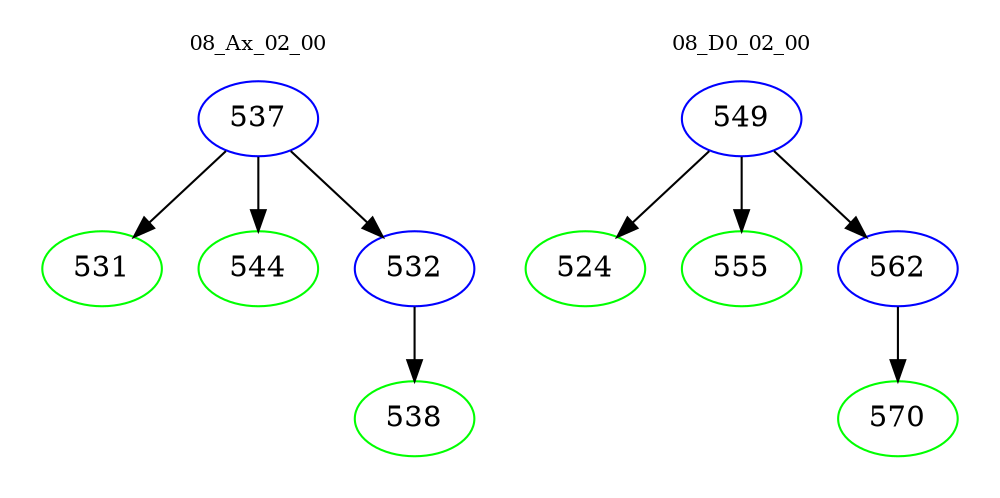 digraph{
subgraph cluster_0 {
color = white
label = "08_Ax_02_00";
fontsize=10;
T0_537 [label="537", color="blue"]
T0_537 -> T0_531 [color="black"]
T0_531 [label="531", color="green"]
T0_537 -> T0_544 [color="black"]
T0_544 [label="544", color="green"]
T0_537 -> T0_532 [color="black"]
T0_532 [label="532", color="blue"]
T0_532 -> T0_538 [color="black"]
T0_538 [label="538", color="green"]
}
subgraph cluster_1 {
color = white
label = "08_D0_02_00";
fontsize=10;
T1_549 [label="549", color="blue"]
T1_549 -> T1_524 [color="black"]
T1_524 [label="524", color="green"]
T1_549 -> T1_555 [color="black"]
T1_555 [label="555", color="green"]
T1_549 -> T1_562 [color="black"]
T1_562 [label="562", color="blue"]
T1_562 -> T1_570 [color="black"]
T1_570 [label="570", color="green"]
}
}
